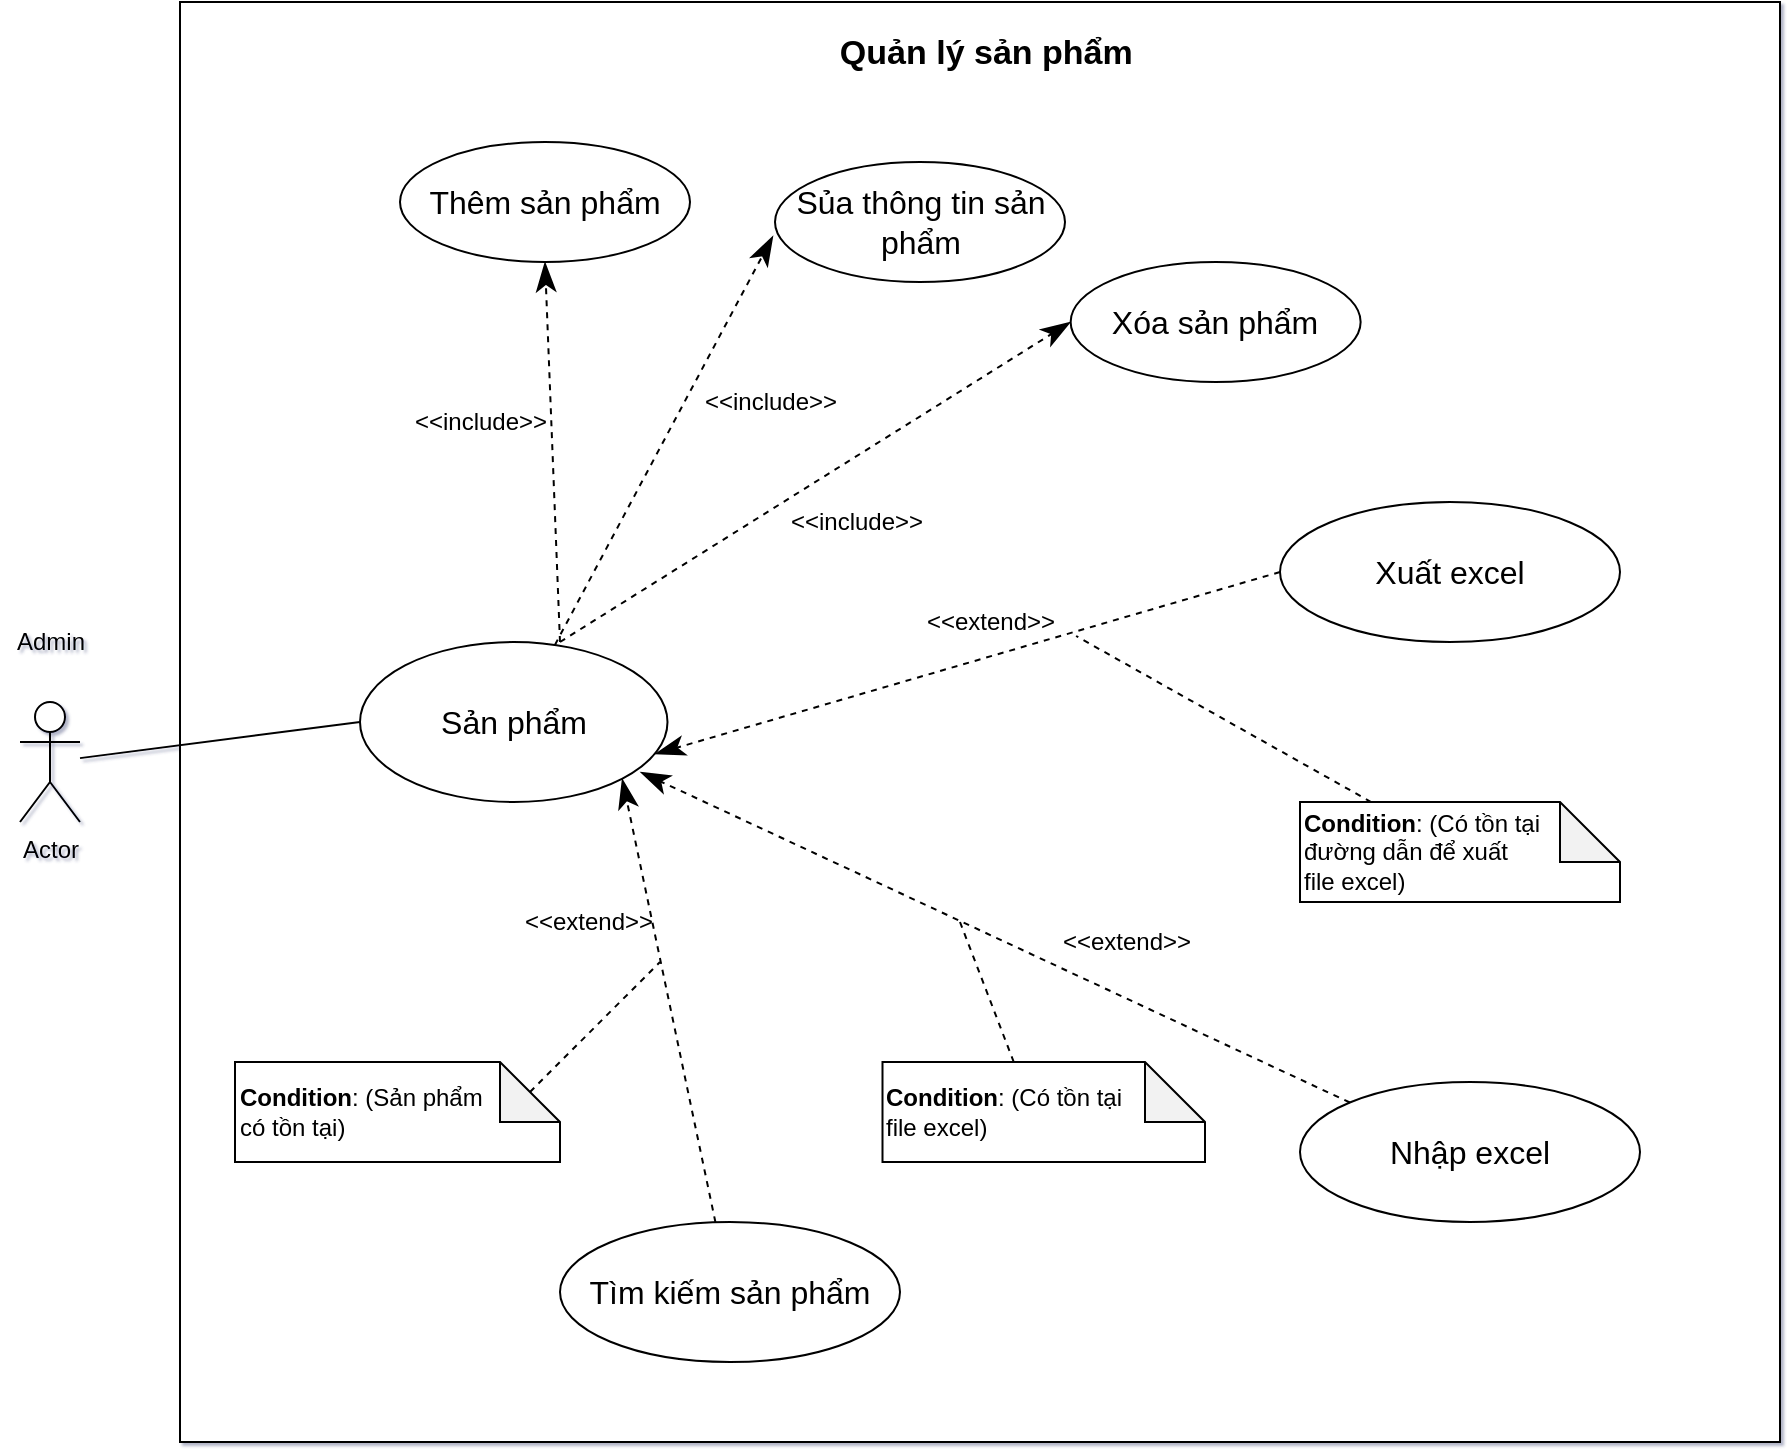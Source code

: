 <mxfile version="15.4.0" type="device"><diagram id="FPRU19w8vtG-u4lyL2q_" name="Page-1"><mxGraphModel dx="1422" dy="822" grid="0" gridSize="10" guides="1" tooltips="1" connect="1" arrows="1" fold="1" page="0" pageScale="1" pageWidth="850" pageHeight="1100" math="0" shadow="1"><root><mxCell id="0"/><mxCell id="1" parent="0"/><mxCell id="AxLB39r1s1Wpq-mFvBx0-1" value="" style="rounded=0;whiteSpace=wrap;html=1;" vertex="1" parent="1"><mxGeometry x="140" y="50" width="800" height="720" as="geometry"/></mxCell><mxCell id="HO5AWl_T4PgT1XUFwig3-13" style="rounded=0;orthogonalLoop=1;jettySize=auto;html=1;endArrow=none;endFill=0;entryX=0;entryY=0.5;entryDx=0;entryDy=0;" parent="1" source="HO5AWl_T4PgT1XUFwig3-1" target="HO5AWl_T4PgT1XUFwig3-33" edge="1"><mxGeometry relative="1" as="geometry"><mxPoint x="420" y="420" as="targetPoint"/></mxGeometry></mxCell><mxCell id="HO5AWl_T4PgT1XUFwig3-1" value="Actor" style="shape=umlActor;verticalLabelPosition=bottom;verticalAlign=top;html=1;outlineConnect=0;" parent="1" vertex="1"><mxGeometry x="60" y="400" width="30" height="60" as="geometry"/></mxCell><mxCell id="HO5AWl_T4PgT1XUFwig3-33" value="Sản phẩm" style="ellipse;whiteSpace=wrap;html=1;fontSize=16;" parent="1" vertex="1"><mxGeometry x="230" y="370" width="153.75" height="80" as="geometry"/></mxCell><mxCell id="_5qItTllgWtr-zjtKYtc-1" value="Tìm kiếm sản phẩm" style="ellipse;whiteSpace=wrap;html=1;fontSize=16;" parent="1" vertex="1"><mxGeometry x="330" y="660" width="170" height="70" as="geometry"/></mxCell><mxCell id="_5qItTllgWtr-zjtKYtc-2" value="Xóa sản phẩm" style="ellipse;whiteSpace=wrap;html=1;fontSize=16;" parent="1" vertex="1"><mxGeometry x="585.32" y="180" width="145" height="60" as="geometry"/></mxCell><mxCell id="_5qItTllgWtr-zjtKYtc-3" value="Thêm sản phẩm" style="ellipse;whiteSpace=wrap;html=1;fontSize=16;" parent="1" vertex="1"><mxGeometry x="250" y="120" width="145" height="60" as="geometry"/></mxCell><mxCell id="_5qItTllgWtr-zjtKYtc-4" value="Sủa thông tin sản phẩm" style="ellipse;whiteSpace=wrap;html=1;fontSize=16;" parent="1" vertex="1"><mxGeometry x="437.5" y="130" width="145" height="60" as="geometry"/></mxCell><mxCell id="_5qItTllgWtr-zjtKYtc-12" value="&amp;lt;&amp;lt;include&amp;gt;&amp;gt;" style="text;html=1;align=center;verticalAlign=middle;resizable=0;points=[];autosize=1;strokeColor=none;fillColor=none;" parent="1" vertex="1"><mxGeometry x="250" y="250" width="80" height="20" as="geometry"/></mxCell><mxCell id="_5qItTllgWtr-zjtKYtc-14" value="" style="endArrow=classicThin;dashed=1;endFill=1;endSize=12;html=1;rounded=0;entryX=-0.007;entryY=0.617;entryDx=0;entryDy=0;entryPerimeter=0;" parent="1" source="HO5AWl_T4PgT1XUFwig3-33" target="_5qItTllgWtr-zjtKYtc-4" edge="1"><mxGeometry width="160" relative="1" as="geometry"><mxPoint x="330" y="380" as="sourcePoint"/><mxPoint x="390" y="400" as="targetPoint"/></mxGeometry></mxCell><mxCell id="_5qItTllgWtr-zjtKYtc-11" value="" style="endArrow=classicThin;dashed=1;endFill=1;endSize=12;html=1;rounded=0;entryX=0.5;entryY=1;entryDx=0;entryDy=0;" parent="1" target="_5qItTllgWtr-zjtKYtc-3" edge="1"><mxGeometry width="160" relative="1" as="geometry"><mxPoint x="330" y="370" as="sourcePoint"/><mxPoint x="340" y="380" as="targetPoint"/></mxGeometry></mxCell><mxCell id="_5qItTllgWtr-zjtKYtc-16" value="&amp;lt;&amp;lt;include&amp;gt;&amp;gt;" style="text;html=1;align=center;verticalAlign=middle;resizable=0;points=[];autosize=1;strokeColor=none;fillColor=none;" parent="1" vertex="1"><mxGeometry x="395" y="240" width="80" height="20" as="geometry"/></mxCell><mxCell id="_5qItTllgWtr-zjtKYtc-15" value="" style="endArrow=classicThin;dashed=1;endFill=1;endSize=12;html=1;rounded=0;entryX=0;entryY=0.5;entryDx=0;entryDy=0;" parent="1" target="_5qItTllgWtr-zjtKYtc-2" edge="1"><mxGeometry width="160" relative="1" as="geometry"><mxPoint x="330" y="370" as="sourcePoint"/><mxPoint x="490" y="380" as="targetPoint"/></mxGeometry></mxCell><mxCell id="_5qItTllgWtr-zjtKYtc-17" value="" style="endArrow=classicThin;dashed=1;endFill=1;endSize=12;html=1;rounded=0;entryX=1;entryY=1;entryDx=0;entryDy=0;" parent="1" source="_5qItTllgWtr-zjtKYtc-1" target="HO5AWl_T4PgT1XUFwig3-33" edge="1"><mxGeometry width="160" relative="1" as="geometry"><mxPoint x="330" y="380" as="sourcePoint"/><mxPoint x="490" y="380" as="targetPoint"/></mxGeometry></mxCell><mxCell id="_5qItTllgWtr-zjtKYtc-18" value="&amp;lt;&amp;lt;include&amp;gt;&amp;gt;" style="text;html=1;align=center;verticalAlign=middle;resizable=0;points=[];autosize=1;strokeColor=none;fillColor=none;" parent="1" vertex="1"><mxGeometry x="437.5" y="300" width="80" height="20" as="geometry"/></mxCell><mxCell id="_5qItTllgWtr-zjtKYtc-19" value="&amp;lt;&amp;lt;extend&amp;gt;&amp;gt;" style="text;html=1;align=center;verticalAlign=middle;resizable=0;points=[];autosize=1;strokeColor=none;fillColor=none;" parent="1" vertex="1"><mxGeometry x="303.75" y="500" width="80" height="20" as="geometry"/></mxCell><mxCell id="AxLB39r1s1Wpq-mFvBx0-2" value="&lt;font style=&quot;font-size: 17px&quot;&gt;&lt;b&gt;Quản lý sản phẩm&amp;nbsp;&lt;/b&gt;&lt;/font&gt;" style="text;html=1;strokeColor=none;fillColor=none;align=center;verticalAlign=middle;whiteSpace=wrap;rounded=0;" vertex="1" parent="1"><mxGeometry x="452.82" y="61" width="185" height="30" as="geometry"/></mxCell><mxCell id="AxLB39r1s1Wpq-mFvBx0-4" style="rounded=0;orthogonalLoop=1;jettySize=auto;html=1;endArrow=none;endFill=0;dashed=1;exitX=0;exitY=0;exitDx=147.5;exitDy=15;exitPerimeter=0;" edge="1" parent="1" source="AxLB39r1s1Wpq-mFvBx0-3"><mxGeometry relative="1" as="geometry"><mxPoint x="380" y="530" as="targetPoint"/></mxGeometry></mxCell><mxCell id="AxLB39r1s1Wpq-mFvBx0-3" value="&lt;b&gt;Condition&lt;/b&gt;: (Sản phẩm &lt;br&gt;có tồn tại)&amp;nbsp;" style="shape=note;whiteSpace=wrap;html=1;backgroundOutline=1;darkOpacity=0.05;align=left;" vertex="1" parent="1"><mxGeometry x="167.5" y="580" width="162.5" height="50" as="geometry"/></mxCell><mxCell id="AxLB39r1s1Wpq-mFvBx0-5" value="Nhập excel" style="ellipse;whiteSpace=wrap;html=1;fontSize=16;" vertex="1" parent="1"><mxGeometry x="700" y="590" width="170" height="70" as="geometry"/></mxCell><mxCell id="AxLB39r1s1Wpq-mFvBx0-7" value="Admin" style="text;html=1;align=center;verticalAlign=middle;resizable=0;points=[];autosize=1;strokeColor=none;fillColor=none;" vertex="1" parent="1"><mxGeometry x="50" y="360" width="50" height="20" as="geometry"/></mxCell><mxCell id="AxLB39r1s1Wpq-mFvBx0-8" value="Xuất excel" style="ellipse;whiteSpace=wrap;html=1;fontSize=16;" vertex="1" parent="1"><mxGeometry x="690" y="300" width="170" height="70" as="geometry"/></mxCell><mxCell id="AxLB39r1s1Wpq-mFvBx0-10" value="" style="endArrow=classicThin;dashed=1;endFill=1;endSize=12;html=1;rounded=0;entryX=0.912;entryY=0.813;entryDx=0;entryDy=0;exitX=0;exitY=0;exitDx=0;exitDy=0;entryPerimeter=0;" edge="1" parent="1" source="AxLB39r1s1Wpq-mFvBx0-5" target="HO5AWl_T4PgT1XUFwig3-33"><mxGeometry width="160" relative="1" as="geometry"><mxPoint x="463.896" y="601.096" as="sourcePoint"/><mxPoint x="362.338" y="438.382" as="targetPoint"/><Array as="points"/></mxGeometry></mxCell><mxCell id="AxLB39r1s1Wpq-mFvBx0-11" value="&amp;lt;&amp;lt;extend&amp;gt;&amp;gt;" style="text;html=1;align=center;verticalAlign=middle;resizable=0;points=[];autosize=1;strokeColor=none;fillColor=none;" vertex="1" parent="1"><mxGeometry x="572.5" y="510" width="80" height="20" as="geometry"/></mxCell><mxCell id="AxLB39r1s1Wpq-mFvBx0-13" value="" style="endArrow=classicThin;dashed=1;endFill=1;endSize=12;html=1;rounded=0;entryX=0.96;entryY=0.7;entryDx=0;entryDy=0;exitX=0;exitY=0.5;exitDx=0;exitDy=0;entryPerimeter=0;" edge="1" parent="1" source="AxLB39r1s1Wpq-mFvBx0-8" target="HO5AWl_T4PgT1XUFwig3-33"><mxGeometry width="160" relative="1" as="geometry"><mxPoint x="574.896" y="630.251" as="sourcePoint"/><mxPoint x="370.99" y="435.04" as="targetPoint"/><Array as="points"/></mxGeometry></mxCell><mxCell id="AxLB39r1s1Wpq-mFvBx0-14" value="&amp;lt;&amp;lt;extend&amp;gt;&amp;gt;" style="text;html=1;align=center;verticalAlign=middle;resizable=0;points=[];autosize=1;strokeColor=none;fillColor=none;" vertex="1" parent="1"><mxGeometry x="505.32" y="350" width="80" height="20" as="geometry"/></mxCell><mxCell id="AxLB39r1s1Wpq-mFvBx0-15" value="&lt;b&gt;Condition&lt;/b&gt;: (Có tồn tại &lt;br&gt;file excel)" style="shape=note;whiteSpace=wrap;html=1;backgroundOutline=1;darkOpacity=0.05;align=left;" vertex="1" parent="1"><mxGeometry x="491.25" y="580" width="161.25" height="50" as="geometry"/></mxCell><mxCell id="AxLB39r1s1Wpq-mFvBx0-16" style="rounded=0;orthogonalLoop=1;jettySize=auto;html=1;endArrow=none;endFill=0;dashed=1;exitX=0;exitY=0;exitDx=65.625;exitDy=0;exitPerimeter=0;" edge="1" parent="1" source="AxLB39r1s1Wpq-mFvBx0-15"><mxGeometry relative="1" as="geometry"><mxPoint x="315" y="595" as="sourcePoint"/><mxPoint x="530" y="510" as="targetPoint"/><Array as="points"/></mxGeometry></mxCell><mxCell id="AxLB39r1s1Wpq-mFvBx0-17" value="&lt;b&gt;Condition&lt;/b&gt;: (Có tồn tại &lt;br&gt;đường dẫn để xuất&lt;br&gt;file excel)" style="shape=note;whiteSpace=wrap;html=1;backgroundOutline=1;darkOpacity=0.05;align=left;" vertex="1" parent="1"><mxGeometry x="700" y="450" width="160" height="50" as="geometry"/></mxCell><mxCell id="AxLB39r1s1Wpq-mFvBx0-18" style="rounded=0;orthogonalLoop=1;jettySize=auto;html=1;endArrow=none;endFill=0;dashed=1;entryX=1.034;entryY=0.85;entryDx=0;entryDy=0;entryPerimeter=0;" edge="1" parent="1" source="AxLB39r1s1Wpq-mFvBx0-17" target="AxLB39r1s1Wpq-mFvBx0-14"><mxGeometry relative="1" as="geometry"><mxPoint x="556.875" y="580" as="sourcePoint"/><mxPoint x="610" y="380" as="targetPoint"/><Array as="points"/></mxGeometry></mxCell></root></mxGraphModel></diagram></mxfile>